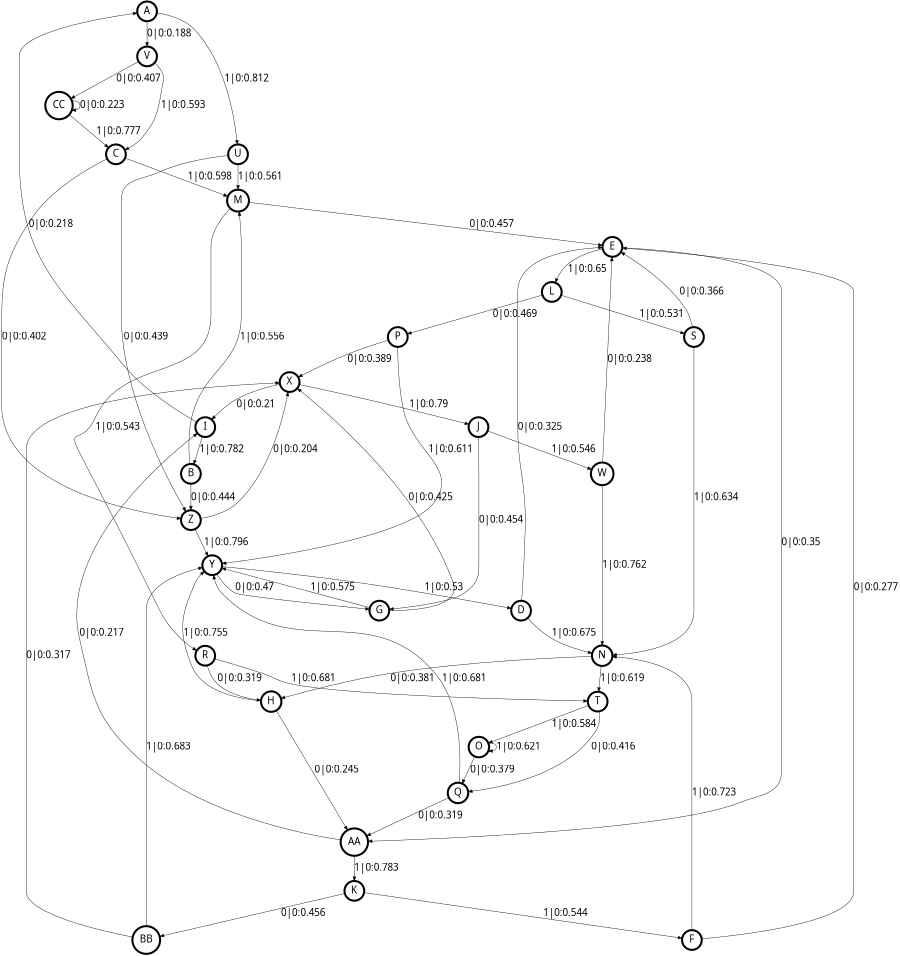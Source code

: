 digraph  {
size = "6,8.5";
ratio = "fill";
node
[shape = circle];
node [fontsize = 24];
node [penwidth = 5];
edge [fontsize = 24];
node [fontname = "CMU Serif Roman"];
graph [fontname = "CMU Serif Roman"];
edge [fontname = "CMU Serif Roman"];
A -> U [label = "1|0:0.812\l"];
A -> V [label = "0|0:0.188\l"];
B -> M [label = "1|0:0.556\l"];
B -> Z [label = "0|0:0.444\l"];
C -> M [label = "1|0:0.598\l"];
C -> Z [label = "0|0:0.402\l"];
D -> E [label = "0|0:0.325\l"];
D -> N [label = "1|0:0.675\l"];
E -> L [label = "1|0:0.65\l"];
E -> AA [label = "0|0:0.35\l"];
F -> E [label = "0|0:0.277\l"];
F -> N [label = "1|0:0.723\l"];
G -> X [label = "0|0:0.425\l"];
G -> Y [label = "1|0:0.575\l"];
H -> Y [label = "1|0:0.755\l"];
H -> AA [label = "0|0:0.245\l"];
I -> A [label = "0|0:0.218\l"];
I -> B [label = "1|0:0.782\l"];
J -> G [label = "0|0:0.454\l"];
J -> W [label = "1|0:0.546\l"];
K -> F [label = "1|0:0.544\l"];
K -> BB [label = "0|0:0.456\l"];
L -> P [label = "0|0:0.469\l"];
L -> S [label = "1|0:0.531\l"];
M -> E [label = "0|0:0.457\l"];
M -> R [label = "1|0:0.543\l"];
N -> H [label = "0|0:0.381\l"];
N -> T [label = "1|0:0.619\l"];
O -> O [label = "1|0:0.621\l"];
O -> Q [label = "0|0:0.379\l"];
P -> X [label = "0|0:0.389\l"];
P -> Y [label = "1|0:0.611\l"];
Q -> Y [label = "1|0:0.681\l"];
Q -> AA [label = "0|0:0.319\l"];
R -> H [label = "0|0:0.319\l"];
R -> T [label = "1|0:0.681\l"];
S -> E [label = "0|0:0.366\l"];
S -> N [label = "1|0:0.634\l"];
T -> O [label = "1|0:0.584\l"];
T -> Q [label = "0|0:0.416\l"];
U -> M [label = "1|0:0.561\l"];
U -> Z [label = "0|0:0.439\l"];
V -> C [label = "1|0:0.593\l"];
V -> CC [label = "0|0:0.407\l"];
W -> E [label = "0|0:0.238\l"];
W -> N [label = "1|0:0.762\l"];
X -> I [label = "0|0:0.21\l"];
X -> J [label = "1|0:0.79\l"];
Y -> D [label = "1|0:0.53\l"];
Y -> G [label = "0|0:0.47\l"];
Z -> X [label = "0|0:0.204\l"];
Z -> Y [label = "1|0:0.796\l"];
AA -> I [label = "0|0:0.217\l"];
AA -> K [label = "1|0:0.783\l"];
BB -> X [label = "0|0:0.317\l"];
BB -> Y [label = "1|0:0.683\l"];
CC -> C [label = "1|0:0.777\l"];
CC -> CC [label = "0|0:0.223\l"];
}